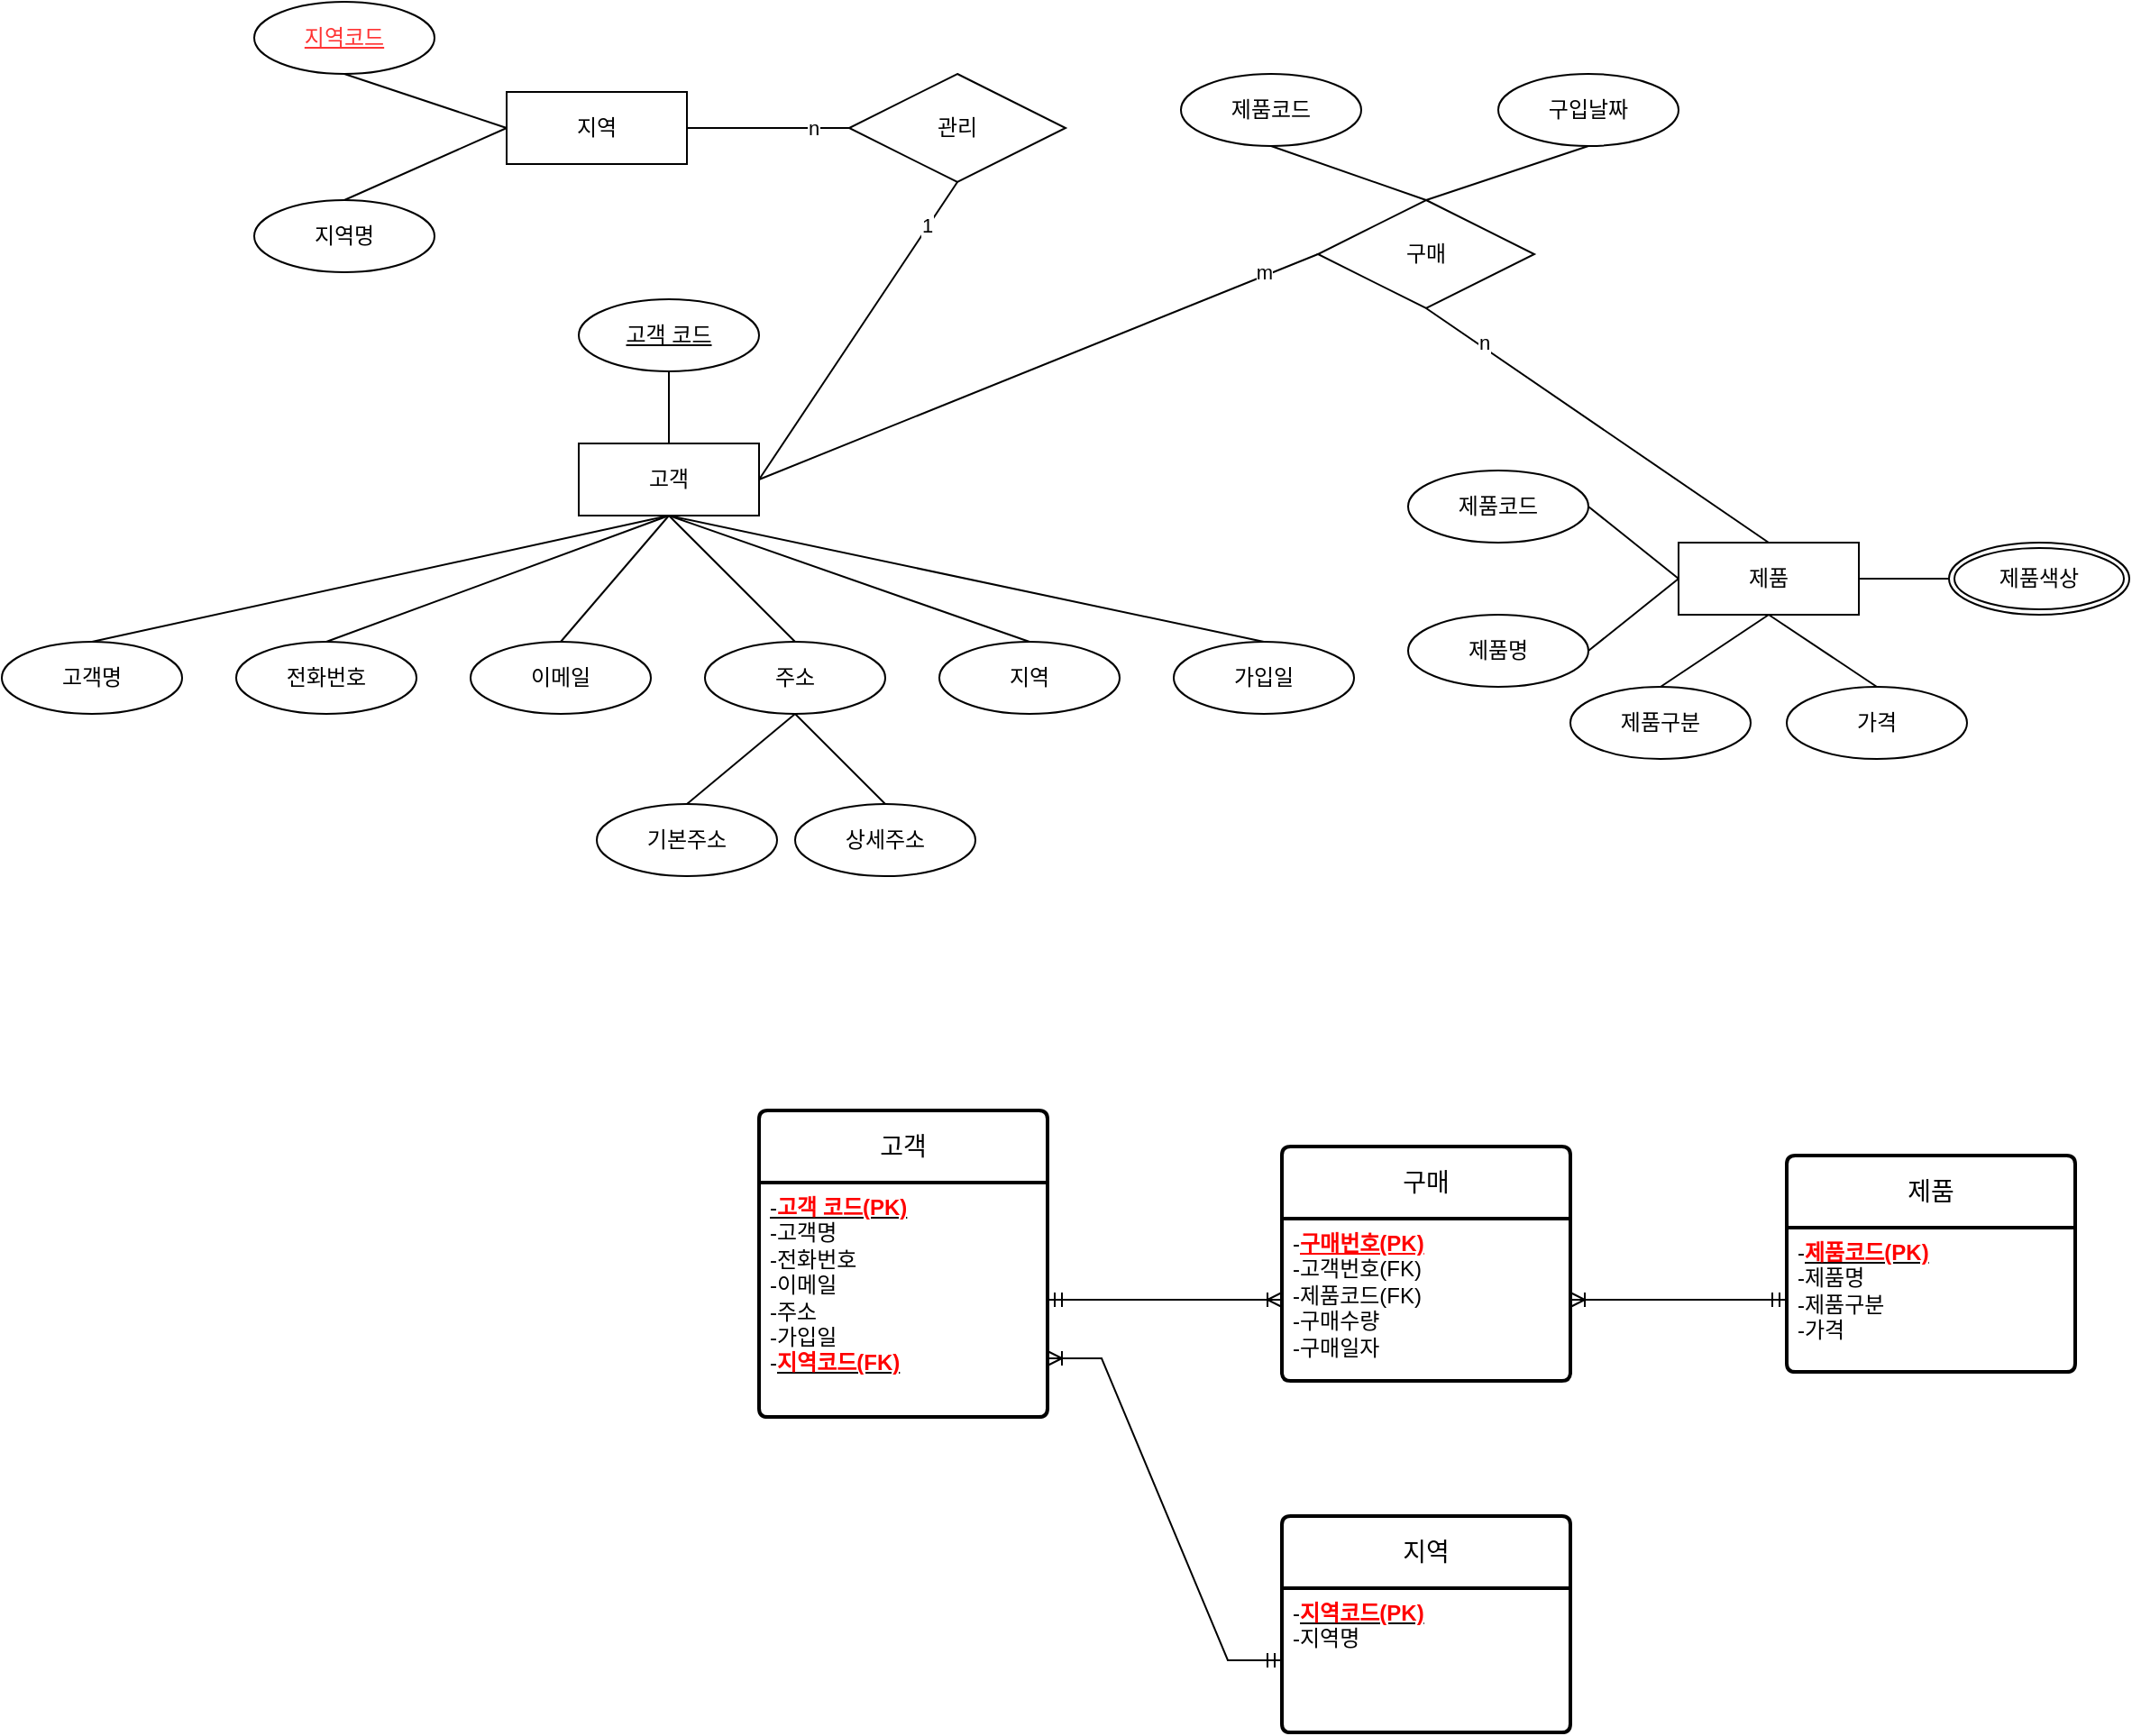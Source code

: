 <mxfile version="21.6.5" type="github">
  <diagram name="페이지-1" id="pGh7mJNIvPl6kAk4Nxgo">
    <mxGraphModel dx="2261" dy="758" grid="1" gridSize="10" guides="1" tooltips="1" connect="1" arrows="1" fold="1" page="1" pageScale="1" pageWidth="827" pageHeight="1169" math="0" shadow="0">
      <root>
        <mxCell id="0" />
        <mxCell id="1" parent="0" />
        <mxCell id="COrm5j8q1THEADB38lhf-67" value="고객" style="whiteSpace=wrap;html=1;align=center;" parent="1" vertex="1">
          <mxGeometry x="-210" y="505" width="100" height="40" as="geometry" />
        </mxCell>
        <mxCell id="COrm5j8q1THEADB38lhf-69" value="지역" style="ellipse;whiteSpace=wrap;html=1;align=center;" parent="1" vertex="1">
          <mxGeometry x="-10" y="615" width="100" height="40" as="geometry" />
        </mxCell>
        <mxCell id="COrm5j8q1THEADB38lhf-70" value="주소" style="ellipse;whiteSpace=wrap;html=1;align=center;" parent="1" vertex="1">
          <mxGeometry x="-140" y="615" width="100" height="40" as="geometry" />
        </mxCell>
        <mxCell id="COrm5j8q1THEADB38lhf-72" value="전화번호" style="ellipse;whiteSpace=wrap;html=1;align=center;fontStyle=0;" parent="1" vertex="1">
          <mxGeometry x="-400" y="615" width="100" height="40" as="geometry" />
        </mxCell>
        <mxCell id="COrm5j8q1THEADB38lhf-73" value="이메일" style="ellipse;whiteSpace=wrap;html=1;align=center;fontStyle=0;" parent="1" vertex="1">
          <mxGeometry x="-270" y="615" width="100" height="40" as="geometry" />
        </mxCell>
        <mxCell id="COrm5j8q1THEADB38lhf-74" value="고객명" style="ellipse;whiteSpace=wrap;html=1;align=center;" parent="1" vertex="1">
          <mxGeometry x="-530" y="615" width="100" height="40" as="geometry" />
        </mxCell>
        <mxCell id="COrm5j8q1THEADB38lhf-75" value="" style="endArrow=none;html=1;rounded=0;exitX=0.5;exitY=1;exitDx=0;exitDy=0;entryX=0.5;entryY=0;entryDx=0;entryDy=0;" parent="1" source="COrm5j8q1THEADB38lhf-67" target="COrm5j8q1THEADB38lhf-74" edge="1">
          <mxGeometry relative="1" as="geometry">
            <mxPoint x="-210" y="815" as="sourcePoint" />
            <mxPoint x="-50" y="815" as="targetPoint" />
          </mxGeometry>
        </mxCell>
        <mxCell id="COrm5j8q1THEADB38lhf-76" value="" style="endArrow=none;html=1;rounded=0;exitX=0.5;exitY=1;exitDx=0;exitDy=0;entryX=0.5;entryY=0;entryDx=0;entryDy=0;" parent="1" source="COrm5j8q1THEADB38lhf-67" target="COrm5j8q1THEADB38lhf-72" edge="1">
          <mxGeometry relative="1" as="geometry">
            <mxPoint x="-210" y="585" as="sourcePoint" />
            <mxPoint x="-470" y="625" as="targetPoint" />
          </mxGeometry>
        </mxCell>
        <mxCell id="COrm5j8q1THEADB38lhf-77" value="" style="endArrow=none;html=1;rounded=0;exitX=0.5;exitY=1;exitDx=0;exitDy=0;entryX=0.5;entryY=0;entryDx=0;entryDy=0;" parent="1" source="COrm5j8q1THEADB38lhf-67" target="COrm5j8q1THEADB38lhf-73" edge="1">
          <mxGeometry relative="1" as="geometry">
            <mxPoint x="-200" y="595" as="sourcePoint" />
            <mxPoint x="-460" y="635" as="targetPoint" />
          </mxGeometry>
        </mxCell>
        <mxCell id="COrm5j8q1THEADB38lhf-78" value="가입일" style="ellipse;whiteSpace=wrap;html=1;align=center;" parent="1" vertex="1">
          <mxGeometry x="120" y="615" width="100" height="40" as="geometry" />
        </mxCell>
        <mxCell id="COrm5j8q1THEADB38lhf-79" value="" style="endArrow=none;html=1;rounded=0;exitX=0.5;exitY=1;exitDx=0;exitDy=0;entryX=0.5;entryY=0;entryDx=0;entryDy=0;" parent="1" source="COrm5j8q1THEADB38lhf-67" target="COrm5j8q1THEADB38lhf-70" edge="1">
          <mxGeometry relative="1" as="geometry">
            <mxPoint x="-210" y="815" as="sourcePoint" />
            <mxPoint x="-50" y="815" as="targetPoint" />
          </mxGeometry>
        </mxCell>
        <mxCell id="COrm5j8q1THEADB38lhf-80" value="" style="endArrow=none;html=1;rounded=0;entryX=0.5;entryY=0;entryDx=0;entryDy=0;exitX=0.5;exitY=1;exitDx=0;exitDy=0;" parent="1" source="COrm5j8q1THEADB38lhf-67" target="COrm5j8q1THEADB38lhf-69" edge="1">
          <mxGeometry relative="1" as="geometry">
            <mxPoint x="-220" y="575" as="sourcePoint" />
            <mxPoint x="-80" y="625" as="targetPoint" />
          </mxGeometry>
        </mxCell>
        <mxCell id="COrm5j8q1THEADB38lhf-81" value="" style="endArrow=none;html=1;rounded=0;entryX=0.5;entryY=0;entryDx=0;entryDy=0;exitX=0.5;exitY=1;exitDx=0;exitDy=0;" parent="1" source="COrm5j8q1THEADB38lhf-67" target="COrm5j8q1THEADB38lhf-78" edge="1">
          <mxGeometry relative="1" as="geometry">
            <mxPoint x="-220" y="575" as="sourcePoint" />
            <mxPoint x="50" y="625" as="targetPoint" />
          </mxGeometry>
        </mxCell>
        <mxCell id="COrm5j8q1THEADB38lhf-82" value="고객 코드" style="ellipse;whiteSpace=wrap;html=1;align=center;fontStyle=4;" parent="1" vertex="1">
          <mxGeometry x="-210" y="425" width="100" height="40" as="geometry" />
        </mxCell>
        <mxCell id="COrm5j8q1THEADB38lhf-86" value="" style="endArrow=none;html=1;rounded=0;exitX=0.5;exitY=0;exitDx=0;exitDy=0;entryX=0.5;entryY=1;entryDx=0;entryDy=0;" parent="1" source="COrm5j8q1THEADB38lhf-67" target="COrm5j8q1THEADB38lhf-82" edge="1">
          <mxGeometry relative="1" as="geometry">
            <mxPoint x="-150" y="555" as="sourcePoint" />
            <mxPoint x="-210" y="625" as="targetPoint" />
          </mxGeometry>
        </mxCell>
        <mxCell id="gLBNGTkbDH8D5aENV0Lf-2" value="기본주소" style="ellipse;whiteSpace=wrap;html=1;align=center;" vertex="1" parent="1">
          <mxGeometry x="-200" y="705" width="100" height="40" as="geometry" />
        </mxCell>
        <mxCell id="gLBNGTkbDH8D5aENV0Lf-3" value="상세주소" style="ellipse;whiteSpace=wrap;html=1;align=center;" vertex="1" parent="1">
          <mxGeometry x="-90" y="705" width="100" height="40" as="geometry" />
        </mxCell>
        <mxCell id="gLBNGTkbDH8D5aENV0Lf-4" value="" style="endArrow=none;html=1;rounded=0;entryX=0.5;entryY=1;entryDx=0;entryDy=0;exitX=0.5;exitY=0;exitDx=0;exitDy=0;" edge="1" parent="1" source="gLBNGTkbDH8D5aENV0Lf-2" target="COrm5j8q1THEADB38lhf-70">
          <mxGeometry width="50" height="50" relative="1" as="geometry">
            <mxPoint x="-200" y="815" as="sourcePoint" />
            <mxPoint x="-150" y="765" as="targetPoint" />
          </mxGeometry>
        </mxCell>
        <mxCell id="gLBNGTkbDH8D5aENV0Lf-5" value="" style="endArrow=none;html=1;rounded=0;entryX=0.5;entryY=1;entryDx=0;entryDy=0;exitX=0.5;exitY=0;exitDx=0;exitDy=0;" edge="1" parent="1" source="gLBNGTkbDH8D5aENV0Lf-3" target="COrm5j8q1THEADB38lhf-70">
          <mxGeometry width="50" height="50" relative="1" as="geometry">
            <mxPoint x="-132" y="716" as="sourcePoint" />
            <mxPoint x="-80" y="665" as="targetPoint" />
          </mxGeometry>
        </mxCell>
        <mxCell id="gLBNGTkbDH8D5aENV0Lf-6" value="지역" style="whiteSpace=wrap;html=1;align=center;" vertex="1" parent="1">
          <mxGeometry x="-250" y="310" width="100" height="40" as="geometry" />
        </mxCell>
        <mxCell id="gLBNGTkbDH8D5aENV0Lf-7" value="지역코드" style="ellipse;whiteSpace=wrap;html=1;align=center;fontStyle=4;fontColor=#FF3333;" vertex="1" parent="1">
          <mxGeometry x="-390" y="260" width="100" height="40" as="geometry" />
        </mxCell>
        <mxCell id="gLBNGTkbDH8D5aENV0Lf-8" value="지역명" style="ellipse;whiteSpace=wrap;html=1;align=center;" vertex="1" parent="1">
          <mxGeometry x="-390" y="370" width="100" height="40" as="geometry" />
        </mxCell>
        <mxCell id="gLBNGTkbDH8D5aENV0Lf-9" value="" style="endArrow=none;html=1;rounded=0;entryX=0;entryY=0.5;entryDx=0;entryDy=0;exitX=0.5;exitY=1;exitDx=0;exitDy=0;" edge="1" parent="1" source="gLBNGTkbDH8D5aENV0Lf-7" target="gLBNGTkbDH8D5aENV0Lf-6">
          <mxGeometry width="50" height="50" relative="1" as="geometry">
            <mxPoint x="-300" y="370" as="sourcePoint" />
            <mxPoint x="-240" y="320" as="targetPoint" />
          </mxGeometry>
        </mxCell>
        <mxCell id="gLBNGTkbDH8D5aENV0Lf-10" value="" style="endArrow=none;html=1;rounded=0;exitX=0.5;exitY=0;exitDx=0;exitDy=0;entryX=0;entryY=0.5;entryDx=0;entryDy=0;" edge="1" parent="1" source="gLBNGTkbDH8D5aENV0Lf-8" target="gLBNGTkbDH8D5aENV0Lf-6">
          <mxGeometry width="50" height="50" relative="1" as="geometry">
            <mxPoint x="-330" y="310" as="sourcePoint" />
            <mxPoint x="-240" y="330" as="targetPoint" />
          </mxGeometry>
        </mxCell>
        <mxCell id="gLBNGTkbDH8D5aENV0Lf-11" value="제품" style="whiteSpace=wrap;html=1;align=center;" vertex="1" parent="1">
          <mxGeometry x="400" y="560" width="100" height="40" as="geometry" />
        </mxCell>
        <mxCell id="gLBNGTkbDH8D5aENV0Lf-12" value="제품코드" style="ellipse;whiteSpace=wrap;html=1;align=center;" vertex="1" parent="1">
          <mxGeometry x="250" y="520" width="100" height="40" as="geometry" />
        </mxCell>
        <mxCell id="gLBNGTkbDH8D5aENV0Lf-13" value="제품명" style="ellipse;whiteSpace=wrap;html=1;align=center;" vertex="1" parent="1">
          <mxGeometry x="250" y="600" width="100" height="40" as="geometry" />
        </mxCell>
        <mxCell id="gLBNGTkbDH8D5aENV0Lf-14" value="제품구분" style="ellipse;whiteSpace=wrap;html=1;align=center;" vertex="1" parent="1">
          <mxGeometry x="340" y="640" width="100" height="40" as="geometry" />
        </mxCell>
        <mxCell id="gLBNGTkbDH8D5aENV0Lf-15" value="가격" style="ellipse;whiteSpace=wrap;html=1;align=center;" vertex="1" parent="1">
          <mxGeometry x="460" y="640" width="100" height="40" as="geometry" />
        </mxCell>
        <mxCell id="gLBNGTkbDH8D5aENV0Lf-17" value="제품색상" style="ellipse;shape=doubleEllipse;margin=3;whiteSpace=wrap;html=1;align=center;" vertex="1" parent="1">
          <mxGeometry x="550" y="560" width="100" height="40" as="geometry" />
        </mxCell>
        <mxCell id="gLBNGTkbDH8D5aENV0Lf-19" value="" style="endArrow=none;html=1;rounded=0;exitX=0;exitY=0.5;exitDx=0;exitDy=0;entryX=1;entryY=0.5;entryDx=0;entryDy=0;" edge="1" parent="1" source="gLBNGTkbDH8D5aENV0Lf-11" target="gLBNGTkbDH8D5aENV0Lf-12">
          <mxGeometry width="50" height="50" relative="1" as="geometry">
            <mxPoint x="460" y="570" as="sourcePoint" />
            <mxPoint x="460" y="530" as="targetPoint" />
          </mxGeometry>
        </mxCell>
        <mxCell id="gLBNGTkbDH8D5aENV0Lf-20" value="" style="endArrow=none;html=1;rounded=0;exitX=0;exitY=0.5;exitDx=0;exitDy=0;entryX=1;entryY=0.5;entryDx=0;entryDy=0;" edge="1" parent="1" source="gLBNGTkbDH8D5aENV0Lf-11" target="gLBNGTkbDH8D5aENV0Lf-13">
          <mxGeometry width="50" height="50" relative="1" as="geometry">
            <mxPoint x="460" y="570" as="sourcePoint" />
            <mxPoint x="360" y="550" as="targetPoint" />
          </mxGeometry>
        </mxCell>
        <mxCell id="gLBNGTkbDH8D5aENV0Lf-21" value="" style="endArrow=none;html=1;rounded=0;exitX=0.5;exitY=1;exitDx=0;exitDy=0;entryX=0.5;entryY=0;entryDx=0;entryDy=0;" edge="1" parent="1" source="gLBNGTkbDH8D5aENV0Lf-11" target="gLBNGTkbDH8D5aENV0Lf-14">
          <mxGeometry width="50" height="50" relative="1" as="geometry">
            <mxPoint x="410" y="590" as="sourcePoint" />
            <mxPoint x="360" y="630" as="targetPoint" />
          </mxGeometry>
        </mxCell>
        <mxCell id="gLBNGTkbDH8D5aENV0Lf-22" value="" style="endArrow=none;html=1;rounded=0;entryX=0.5;entryY=0;entryDx=0;entryDy=0;" edge="1" parent="1" target="gLBNGTkbDH8D5aENV0Lf-15">
          <mxGeometry width="50" height="50" relative="1" as="geometry">
            <mxPoint x="450" y="600" as="sourcePoint" />
            <mxPoint x="400" y="650" as="targetPoint" />
          </mxGeometry>
        </mxCell>
        <mxCell id="gLBNGTkbDH8D5aENV0Lf-23" value="" style="endArrow=none;html=1;rounded=0;entryX=0;entryY=0.5;entryDx=0;entryDy=0;exitX=1;exitY=0.5;exitDx=0;exitDy=0;" edge="1" parent="1" source="gLBNGTkbDH8D5aENV0Lf-11" target="gLBNGTkbDH8D5aENV0Lf-17">
          <mxGeometry width="50" height="50" relative="1" as="geometry">
            <mxPoint x="460" y="610" as="sourcePoint" />
            <mxPoint x="520" y="650" as="targetPoint" />
          </mxGeometry>
        </mxCell>
        <mxCell id="gLBNGTkbDH8D5aENV0Lf-24" value="관리" style="shape=rhombus;perimeter=rhombusPerimeter;whiteSpace=wrap;html=1;align=center;" vertex="1" parent="1">
          <mxGeometry x="-60" y="300" width="120" height="60" as="geometry" />
        </mxCell>
        <mxCell id="gLBNGTkbDH8D5aENV0Lf-26" value="" style="endArrow=none;html=1;rounded=0;entryX=1;entryY=0.5;entryDx=0;entryDy=0;exitX=0.5;exitY=1;exitDx=0;exitDy=0;" edge="1" parent="1" source="gLBNGTkbDH8D5aENV0Lf-24" target="COrm5j8q1THEADB38lhf-67">
          <mxGeometry relative="1" as="geometry">
            <mxPoint x="160" y="110" as="sourcePoint" />
            <mxPoint x="320" y="110" as="targetPoint" />
          </mxGeometry>
        </mxCell>
        <mxCell id="gLBNGTkbDH8D5aENV0Lf-49" value="1" style="edgeLabel;html=1;align=center;verticalAlign=middle;resizable=0;points=[];" vertex="1" connectable="0" parent="gLBNGTkbDH8D5aENV0Lf-26">
          <mxGeometry x="-0.704" y="-1" relative="1" as="geometry">
            <mxPoint as="offset" />
          </mxGeometry>
        </mxCell>
        <mxCell id="gLBNGTkbDH8D5aENV0Lf-27" value="" style="endArrow=none;html=1;rounded=0;entryX=1;entryY=0.5;entryDx=0;entryDy=0;exitX=0;exitY=0.5;exitDx=0;exitDy=0;" edge="1" parent="1" source="gLBNGTkbDH8D5aENV0Lf-24" target="gLBNGTkbDH8D5aENV0Lf-6">
          <mxGeometry relative="1" as="geometry">
            <mxPoint x="170" y="120" as="sourcePoint" />
            <mxPoint x="340" y="150" as="targetPoint" />
          </mxGeometry>
        </mxCell>
        <mxCell id="gLBNGTkbDH8D5aENV0Lf-50" value="n" style="edgeLabel;html=1;align=center;verticalAlign=middle;resizable=0;points=[];" vertex="1" connectable="0" parent="gLBNGTkbDH8D5aENV0Lf-27">
          <mxGeometry x="-0.556" relative="1" as="geometry">
            <mxPoint as="offset" />
          </mxGeometry>
        </mxCell>
        <mxCell id="gLBNGTkbDH8D5aENV0Lf-30" value="구매" style="shape=rhombus;perimeter=rhombusPerimeter;whiteSpace=wrap;html=1;align=center;" vertex="1" parent="1">
          <mxGeometry x="200" y="370" width="120" height="60" as="geometry" />
        </mxCell>
        <mxCell id="gLBNGTkbDH8D5aENV0Lf-32" value="" style="endArrow=none;html=1;rounded=0;entryX=1;entryY=0.5;entryDx=0;entryDy=0;exitX=0;exitY=0.5;exitDx=0;exitDy=0;" edge="1" parent="1" source="gLBNGTkbDH8D5aENV0Lf-30" target="COrm5j8q1THEADB38lhf-67">
          <mxGeometry relative="1" as="geometry">
            <mxPoint x="10" y="370" as="sourcePoint" />
            <mxPoint x="-100" y="535" as="targetPoint" />
          </mxGeometry>
        </mxCell>
        <mxCell id="gLBNGTkbDH8D5aENV0Lf-63" value="m" style="edgeLabel;html=1;align=center;verticalAlign=middle;resizable=0;points=[];" vertex="1" connectable="0" parent="gLBNGTkbDH8D5aENV0Lf-32">
          <mxGeometry x="-0.847" y="5" relative="1" as="geometry">
            <mxPoint x="-8" y="-4" as="offset" />
          </mxGeometry>
        </mxCell>
        <mxCell id="gLBNGTkbDH8D5aENV0Lf-33" value="" style="endArrow=none;html=1;rounded=0;entryX=0.5;entryY=0;entryDx=0;entryDy=0;exitX=0.5;exitY=1;exitDx=0;exitDy=0;" edge="1" parent="1" source="gLBNGTkbDH8D5aENV0Lf-30" target="gLBNGTkbDH8D5aENV0Lf-11">
          <mxGeometry relative="1" as="geometry">
            <mxPoint x="400" y="390" as="sourcePoint" />
            <mxPoint x="-100" y="535" as="targetPoint" />
          </mxGeometry>
        </mxCell>
        <mxCell id="gLBNGTkbDH8D5aENV0Lf-62" value="n" style="edgeLabel;html=1;align=center;verticalAlign=middle;resizable=0;points=[];" vertex="1" connectable="0" parent="gLBNGTkbDH8D5aENV0Lf-33">
          <mxGeometry x="-0.684" y="2" relative="1" as="geometry">
            <mxPoint as="offset" />
          </mxGeometry>
        </mxCell>
        <mxCell id="gLBNGTkbDH8D5aENV0Lf-34" value="제품코드" style="ellipse;whiteSpace=wrap;html=1;align=center;" vertex="1" parent="1">
          <mxGeometry x="124" y="300" width="100" height="40" as="geometry" />
        </mxCell>
        <mxCell id="gLBNGTkbDH8D5aENV0Lf-35" value="구입날짜" style="ellipse;whiteSpace=wrap;html=1;align=center;" vertex="1" parent="1">
          <mxGeometry x="300" y="300" width="100" height="40" as="geometry" />
        </mxCell>
        <mxCell id="gLBNGTkbDH8D5aENV0Lf-36" value="" style="endArrow=none;html=1;rounded=0;entryX=0.5;entryY=1;entryDx=0;entryDy=0;exitX=0.5;exitY=0;exitDx=0;exitDy=0;" edge="1" parent="1" source="gLBNGTkbDH8D5aENV0Lf-30" target="gLBNGTkbDH8D5aENV0Lf-34">
          <mxGeometry relative="1" as="geometry">
            <mxPoint x="-240" y="360" as="sourcePoint" />
            <mxPoint x="-330" y="360" as="targetPoint" />
          </mxGeometry>
        </mxCell>
        <mxCell id="gLBNGTkbDH8D5aENV0Lf-37" value="" style="endArrow=none;html=1;rounded=0;entryX=0.5;entryY=1;entryDx=0;entryDy=0;" edge="1" parent="1" target="gLBNGTkbDH8D5aENV0Lf-35">
          <mxGeometry relative="1" as="geometry">
            <mxPoint x="260" y="370" as="sourcePoint" />
            <mxPoint x="150" y="340" as="targetPoint" />
          </mxGeometry>
        </mxCell>
        <mxCell id="gLBNGTkbDH8D5aENV0Lf-38" value="고객" style="swimlane;childLayout=stackLayout;horizontal=1;startSize=40;horizontalStack=0;rounded=1;fontSize=14;fontStyle=0;strokeWidth=2;resizeParent=0;resizeLast=1;shadow=0;dashed=0;align=center;arcSize=4;whiteSpace=wrap;html=1;" vertex="1" parent="1">
          <mxGeometry x="-110" y="875" width="160" height="170" as="geometry" />
        </mxCell>
        <mxCell id="gLBNGTkbDH8D5aENV0Lf-39" value="&lt;span style=&quot;text-decoration-line: underline;&quot;&gt;&lt;font style=&quot;&quot;&gt;-&lt;/font&gt;&lt;font style=&quot;font-weight: bold;&quot; color=&quot;#ff0000&quot;&gt;고객 코드(PK)&lt;/font&gt;&lt;/span&gt;&lt;br&gt;-고객명&lt;br&gt;-전화번호&lt;br&gt;-이메일&lt;br&gt;-주소&lt;br&gt;-가입일&lt;br&gt;-&lt;b&gt;&lt;u&gt;&lt;font color=&quot;#ff0000&quot;&gt;지역코드(FK)&lt;/font&gt;&lt;/u&gt;&lt;/b&gt;" style="align=left;strokeColor=none;fillColor=none;spacingLeft=4;fontSize=12;verticalAlign=top;resizable=0;rotatable=0;part=1;html=1;" vertex="1" parent="gLBNGTkbDH8D5aENV0Lf-38">
          <mxGeometry y="40" width="160" height="130" as="geometry" />
        </mxCell>
        <mxCell id="gLBNGTkbDH8D5aENV0Lf-43" value="지역" style="swimlane;childLayout=stackLayout;horizontal=1;startSize=40;horizontalStack=0;rounded=1;fontSize=14;fontStyle=0;strokeWidth=2;resizeParent=0;resizeLast=1;shadow=0;dashed=0;align=center;arcSize=4;whiteSpace=wrap;html=1;" vertex="1" parent="1">
          <mxGeometry x="180" y="1100" width="160" height="120" as="geometry" />
        </mxCell>
        <mxCell id="gLBNGTkbDH8D5aENV0Lf-44" value="-&lt;b&gt;&lt;u&gt;&lt;font color=&quot;#ff0000&quot;&gt;지역코드(PK)&lt;/font&gt;&lt;/u&gt;&lt;/b&gt;&lt;br&gt;-지역명" style="align=left;strokeColor=none;fillColor=none;spacingLeft=4;fontSize=12;verticalAlign=top;resizable=0;rotatable=0;part=1;html=1;" vertex="1" parent="gLBNGTkbDH8D5aENV0Lf-43">
          <mxGeometry y="40" width="160" height="80" as="geometry" />
        </mxCell>
        <mxCell id="gLBNGTkbDH8D5aENV0Lf-48" value="" style="edgeStyle=entityRelationEdgeStyle;fontSize=12;html=1;endArrow=ERoneToMany;startArrow=ERmandOne;rounded=0;entryX=1;entryY=0.75;entryDx=0;entryDy=0;exitX=0;exitY=0.5;exitDx=0;exitDy=0;" edge="1" parent="1" source="gLBNGTkbDH8D5aENV0Lf-44" target="gLBNGTkbDH8D5aENV0Lf-39">
          <mxGeometry width="100" height="100" relative="1" as="geometry">
            <mxPoint x="-340" y="980" as="sourcePoint" />
            <mxPoint x="20" y="900" as="targetPoint" />
          </mxGeometry>
        </mxCell>
        <mxCell id="gLBNGTkbDH8D5aENV0Lf-59" value="제품" style="swimlane;childLayout=stackLayout;horizontal=1;startSize=40;horizontalStack=0;rounded=1;fontSize=14;fontStyle=0;strokeWidth=2;resizeParent=0;resizeLast=1;shadow=0;dashed=0;align=center;arcSize=4;whiteSpace=wrap;html=1;" vertex="1" parent="1">
          <mxGeometry x="460" y="900" width="160" height="120" as="geometry" />
        </mxCell>
        <mxCell id="gLBNGTkbDH8D5aENV0Lf-60" value="-&lt;b&gt;&lt;u&gt;&lt;font color=&quot;#ff0000&quot;&gt;제품코드(PK)&lt;/font&gt;&lt;/u&gt;&lt;/b&gt;&lt;br&gt;-제품명&lt;br&gt;-제품구분&lt;br&gt;-가격" style="align=left;strokeColor=none;fillColor=none;spacingLeft=4;fontSize=12;verticalAlign=top;resizable=0;rotatable=0;part=1;html=1;" vertex="1" parent="gLBNGTkbDH8D5aENV0Lf-59">
          <mxGeometry y="40" width="160" height="80" as="geometry" />
        </mxCell>
        <mxCell id="gLBNGTkbDH8D5aENV0Lf-64" value="구매" style="swimlane;childLayout=stackLayout;horizontal=1;startSize=40;horizontalStack=0;rounded=1;fontSize=14;fontStyle=0;strokeWidth=2;resizeParent=0;resizeLast=1;shadow=0;dashed=0;align=center;arcSize=4;whiteSpace=wrap;html=1;" vertex="1" parent="1">
          <mxGeometry x="180" y="895" width="160" height="130" as="geometry" />
        </mxCell>
        <mxCell id="gLBNGTkbDH8D5aENV0Lf-65" value="-&lt;b&gt;&lt;font color=&quot;#ff0000&quot;&gt;&lt;u&gt;구매번호(PK)&lt;/u&gt;&lt;/font&gt;&lt;/b&gt;&lt;br&gt;-고객번호(FK)&lt;br&gt;-제품코드(FK)&lt;br&gt;-구매수량&lt;br&gt;-구매일자" style="align=left;strokeColor=none;fillColor=none;spacingLeft=4;fontSize=12;verticalAlign=top;resizable=0;rotatable=0;part=1;html=1;" vertex="1" parent="gLBNGTkbDH8D5aENV0Lf-64">
          <mxGeometry y="40" width="160" height="90" as="geometry" />
        </mxCell>
        <mxCell id="gLBNGTkbDH8D5aENV0Lf-66" value="" style="edgeStyle=entityRelationEdgeStyle;fontSize=12;html=1;endArrow=ERoneToMany;startArrow=ERmandOne;rounded=0;entryX=0;entryY=0.5;entryDx=0;entryDy=0;exitX=1;exitY=0.5;exitDx=0;exitDy=0;" edge="1" parent="1" source="gLBNGTkbDH8D5aENV0Lf-39" target="gLBNGTkbDH8D5aENV0Lf-65">
          <mxGeometry width="100" height="100" relative="1" as="geometry">
            <mxPoint x="-323" y="990" as="sourcePoint" />
            <mxPoint x="-100" y="990" as="targetPoint" />
          </mxGeometry>
        </mxCell>
        <mxCell id="gLBNGTkbDH8D5aENV0Lf-67" value="" style="edgeStyle=entityRelationEdgeStyle;fontSize=12;html=1;endArrow=ERoneToMany;startArrow=ERmandOne;rounded=0;entryX=1;entryY=0.5;entryDx=0;entryDy=0;exitX=0;exitY=0.5;exitDx=0;exitDy=0;" edge="1" parent="1" source="gLBNGTkbDH8D5aENV0Lf-60" target="gLBNGTkbDH8D5aENV0Lf-65">
          <mxGeometry width="100" height="100" relative="1" as="geometry">
            <mxPoint x="60" y="990" as="sourcePoint" />
            <mxPoint x="190" y="995" as="targetPoint" />
          </mxGeometry>
        </mxCell>
      </root>
    </mxGraphModel>
  </diagram>
</mxfile>
